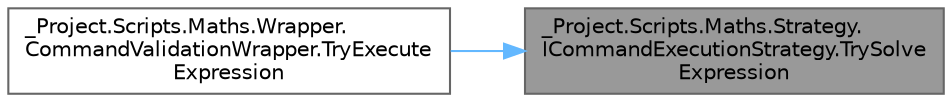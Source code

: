 digraph "_Project.Scripts.Maths.Strategy.ICommandExecutionStrategy.TrySolveExpression"
{
 // LATEX_PDF_SIZE
  bgcolor="transparent";
  edge [fontname=Helvetica,fontsize=10,labelfontname=Helvetica,labelfontsize=10];
  node [fontname=Helvetica,fontsize=10,shape=box,height=0.2,width=0.4];
  rankdir="RL";
  Node1 [id="Node000001",label="_Project.Scripts.Maths.Strategy.\lICommandExecutionStrategy.TrySolve\lExpression",height=0.2,width=0.4,color="gray40", fillcolor="grey60", style="filled", fontcolor="black",tooltip="Метод запуска математических вычислений"];
  Node1 -> Node2 [id="edge2_Node000001_Node000002",dir="back",color="steelblue1",style="solid",tooltip=" "];
  Node2 [id="Node000002",label="_Project.Scripts.Maths.Wrapper.\lCommandValidationWrapper.TryExecute\lExpression",height=0.2,width=0.4,color="grey40", fillcolor="white", style="filled",URL="$class___project_1_1_scripts_1_1_maths_1_1_wrapper_1_1_command_validation_wrapper.html#a92c6852b0e952362b13677eee2f3d0d6",tooltip="Метод запуска математических вычислений"];
}

